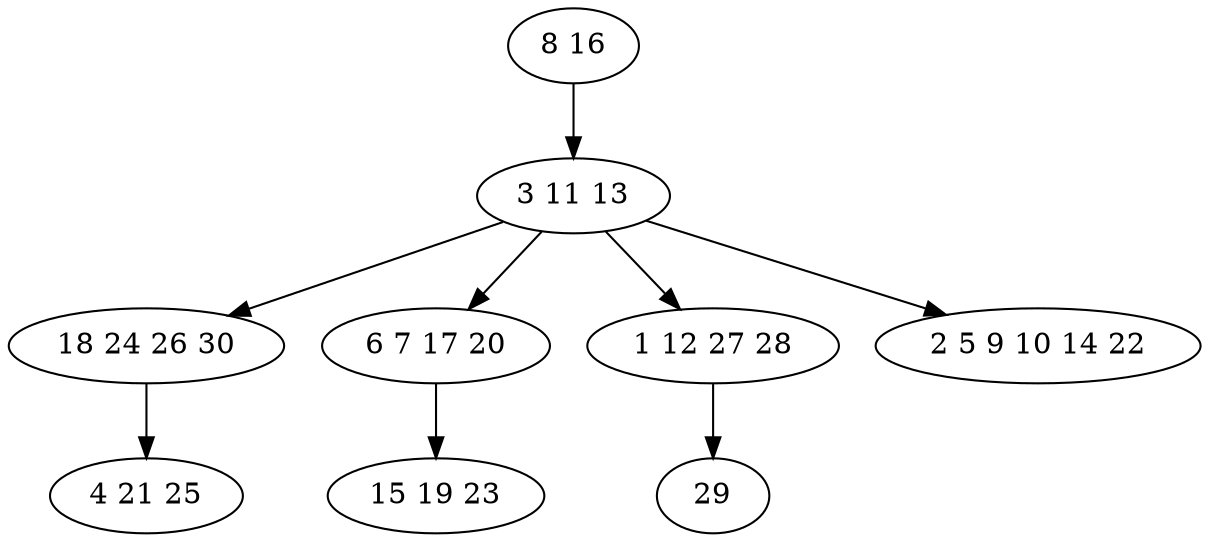 digraph true_tree {
	"0" -> "1"
	"1" -> "2"
	"1" -> "3"
	"3" -> "4"
	"1" -> "5"
	"1" -> "6"
	"2" -> "7"
	"5" -> "8"
	"0" [label="8 16"];
	"1" [label="3 11 13"];
	"2" [label="18 24 26 30"];
	"3" [label="6 7 17 20"];
	"4" [label="15 19 23"];
	"5" [label="1 12 27 28"];
	"6" [label="2 5 9 10 14 22"];
	"7" [label="4 21 25"];
	"8" [label="29"];
}
